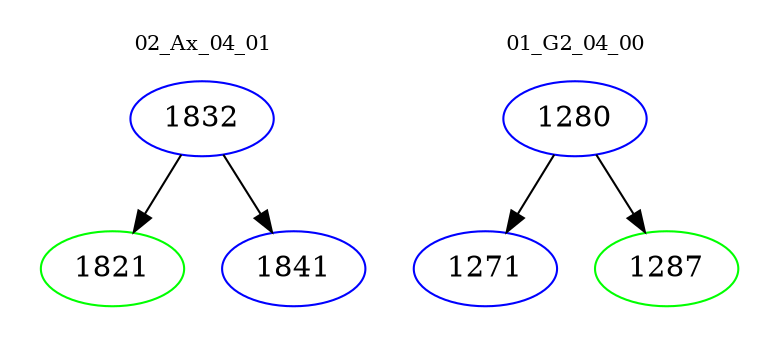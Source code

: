digraph{
subgraph cluster_0 {
color = white
label = "02_Ax_04_01";
fontsize=10;
T0_1832 [label="1832", color="blue"]
T0_1832 -> T0_1821 [color="black"]
T0_1821 [label="1821", color="green"]
T0_1832 -> T0_1841 [color="black"]
T0_1841 [label="1841", color="blue"]
}
subgraph cluster_1 {
color = white
label = "01_G2_04_00";
fontsize=10;
T1_1280 [label="1280", color="blue"]
T1_1280 -> T1_1271 [color="black"]
T1_1271 [label="1271", color="blue"]
T1_1280 -> T1_1287 [color="black"]
T1_1287 [label="1287", color="green"]
}
}
